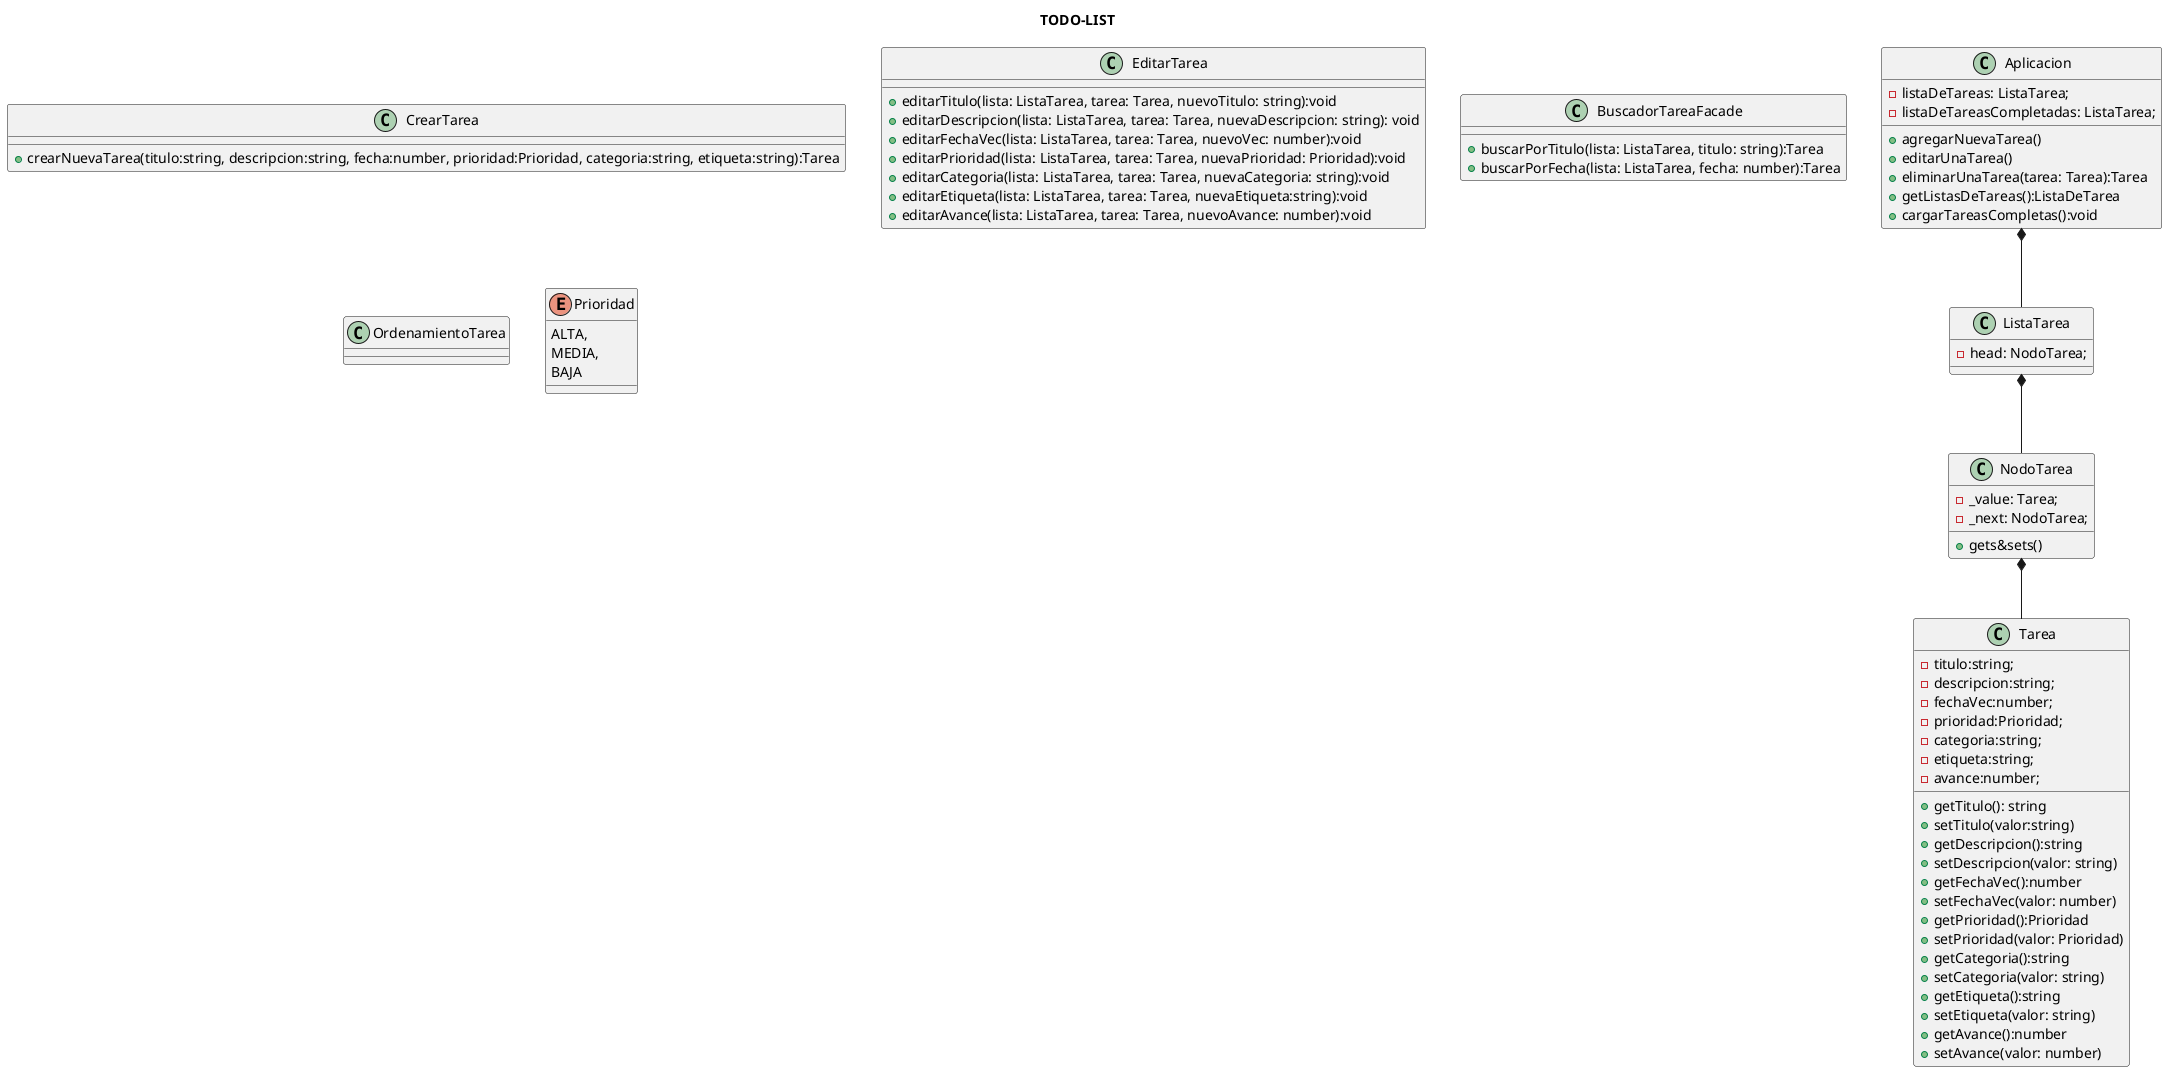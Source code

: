 @startuml DiagramaClases

title TODO-LIST

class Aplicacion{
    - listaDeTareas: ListaTarea;
    - listaDeTareasCompletadas: ListaTarea;
    
    + agregarNuevaTarea()
    + editarUnaTarea()
    + eliminarUnaTarea(tarea: Tarea):Tarea
    + getListasDeTareas():ListaDeTarea
    + cargarTareasCompletas():void
}

class Tarea{
    - titulo:string;
    - descripcion:string;
    - fechaVec:number;
    - prioridad:Prioridad;
    - categoria:string;
    - etiqueta:string;
    - avance:number;

    + getTitulo(): string
    + setTitulo(valor:string)
    + getDescripcion():string
    + setDescripcion(valor: string)
    + getFechaVec():number
    + setFechaVec(valor: number)
    + getPrioridad():Prioridad
    + setPrioridad(valor: Prioridad)
    + getCategoria():string
    + setCategoria(valor: string)
    + getEtiqueta():string
    + setEtiqueta(valor: string)
    + getAvance():number
    + setAvance(valor: number)
}

class NodoTarea{
    - _value: Tarea;
    - _next: NodoTarea;

    + gets&sets()
}

class ListaTarea{
    - head: NodoTarea;
}

class CrearTarea{
    + crearNuevaTarea(titulo:string, descripcion:string, fecha:number, prioridad:Prioridad, categoria:string, etiqueta:string):Tarea
}

class EditarTarea{
    + editarTitulo(lista: ListaTarea, tarea: Tarea, nuevoTitulo: string):void
    + editarDescripcion(lista: ListaTarea, tarea: Tarea, nuevaDescripcion: string): void
    + editarFechaVec(lista: ListaTarea, tarea: Tarea, nuevoVec: number):void
    + editarPrioridad(lista: ListaTarea, tarea: Tarea, nuevaPrioridad: Prioridad):void
    + editarCategoria(lista: ListaTarea, tarea: Tarea, nuevaCategoria: string):void
    + editarEtiqueta(lista: ListaTarea, tarea: Tarea, nuevaEtiqueta:string):void
    + editarAvance(lista: ListaTarea, tarea: Tarea, nuevoAvance: number):void
}

class BuscadorTareaFacade{
    + buscarPorTitulo(lista: ListaTarea, titulo: string):Tarea
    + buscarPorFecha(lista: ListaTarea, fecha: number):Tarea
}


class OrdenamientoTarea{

}



enum Prioridad{
    ALTA,
    MEDIA,
    BAJA
}

'relaciones
Aplicacion *-- ListaTarea

ListaTarea *-- NodoTarea
NodoTarea *-- Tarea

@enduml
